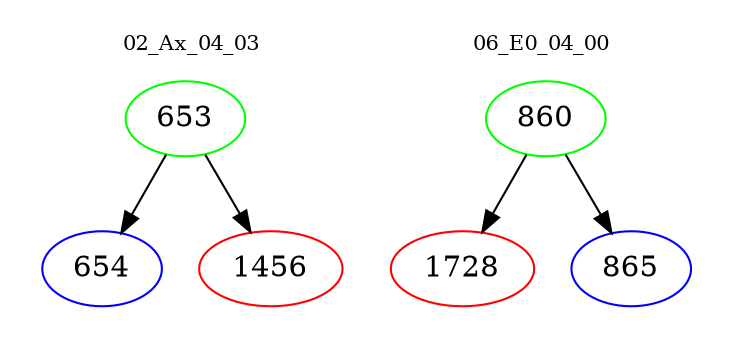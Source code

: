 digraph{
subgraph cluster_0 {
color = white
label = "02_Ax_04_03";
fontsize=10;
T0_653 [label="653", color="green"]
T0_653 -> T0_654 [color="black"]
T0_654 [label="654", color="blue"]
T0_653 -> T0_1456 [color="black"]
T0_1456 [label="1456", color="red"]
}
subgraph cluster_1 {
color = white
label = "06_E0_04_00";
fontsize=10;
T1_860 [label="860", color="green"]
T1_860 -> T1_1728 [color="black"]
T1_1728 [label="1728", color="red"]
T1_860 -> T1_865 [color="black"]
T1_865 [label="865", color="blue"]
}
}
